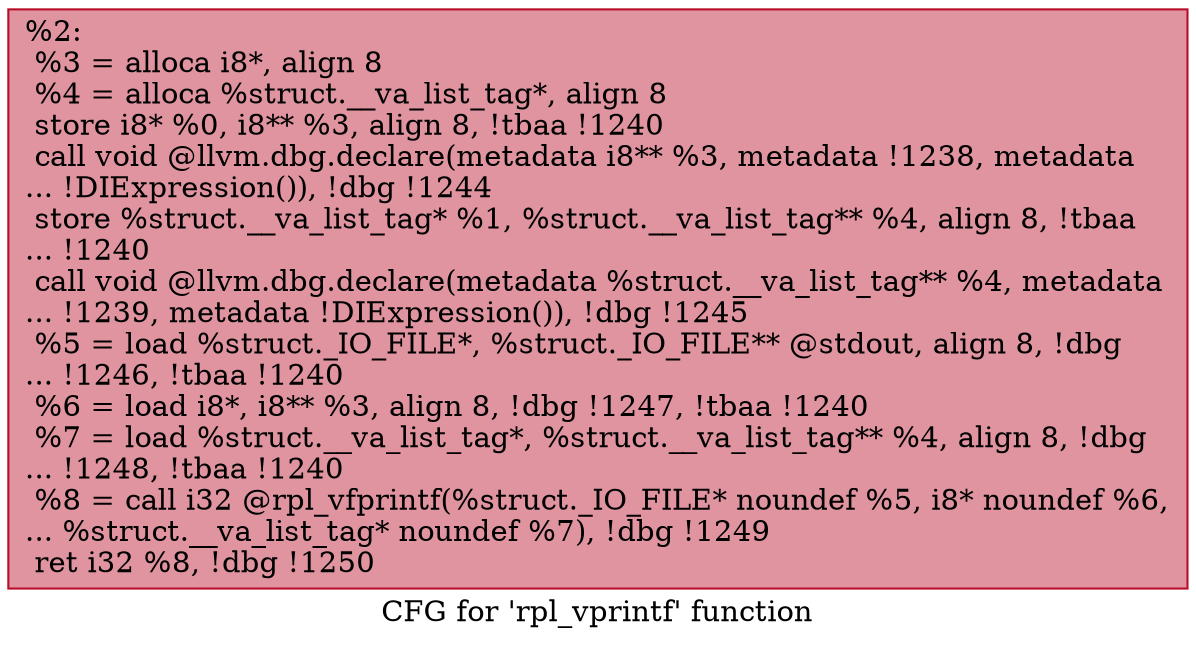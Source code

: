 digraph "CFG for 'rpl_vprintf' function" {
	label="CFG for 'rpl_vprintf' function";

	Node0xbba7c0 [shape=record,color="#b70d28ff", style=filled, fillcolor="#b70d2870",label="{%2:\l  %3 = alloca i8*, align 8\l  %4 = alloca %struct.__va_list_tag*, align 8\l  store i8* %0, i8** %3, align 8, !tbaa !1240\l  call void @llvm.dbg.declare(metadata i8** %3, metadata !1238, metadata\l... !DIExpression()), !dbg !1244\l  store %struct.__va_list_tag* %1, %struct.__va_list_tag** %4, align 8, !tbaa\l... !1240\l  call void @llvm.dbg.declare(metadata %struct.__va_list_tag** %4, metadata\l... !1239, metadata !DIExpression()), !dbg !1245\l  %5 = load %struct._IO_FILE*, %struct._IO_FILE** @stdout, align 8, !dbg\l... !1246, !tbaa !1240\l  %6 = load i8*, i8** %3, align 8, !dbg !1247, !tbaa !1240\l  %7 = load %struct.__va_list_tag*, %struct.__va_list_tag** %4, align 8, !dbg\l... !1248, !tbaa !1240\l  %8 = call i32 @rpl_vfprintf(%struct._IO_FILE* noundef %5, i8* noundef %6,\l... %struct.__va_list_tag* noundef %7), !dbg !1249\l  ret i32 %8, !dbg !1250\l}"];
}

